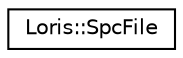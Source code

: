 digraph "Graphical Class Hierarchy"
{
 // LATEX_PDF_SIZE
  edge [fontname="Helvetica",fontsize="10",labelfontname="Helvetica",labelfontsize="10"];
  node [fontname="Helvetica",fontsize="10",shape=record];
  rankdir="LR";
  Node0 [label="Loris::SpcFile",height=0.2,width=0.4,color="black", fillcolor="white", style="filled",URL="$a00343.html",tooltip=" "];
}
